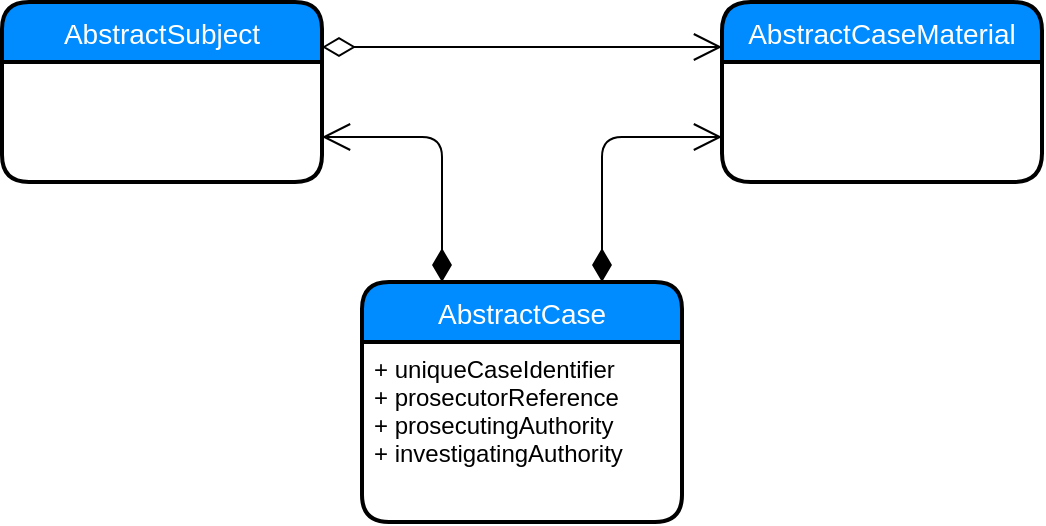 <mxfile version="10.6.7" type="github"><diagram id="oW9wlt0yLwZht-YPrqF4" name="Page-1"><mxGraphModel dx="1158" dy="758" grid="1" gridSize="10" guides="1" tooltips="1" connect="1" arrows="1" fold="1" page="1" pageScale="1" pageWidth="827" pageHeight="1169" math="0" shadow="0"><root><mxCell id="0"/><mxCell id="1" parent="0"/><mxCell id="5kVppYTkFtoZraNMEmQZ-1" value="AbstractCase" style="swimlane;childLayout=stackLayout;horizontal=1;startSize=30;horizontalStack=0;fillColor=#008cff;fontColor=#FFFFFF;rounded=1;fontSize=14;fontStyle=0;strokeWidth=2;resizeParent=0;resizeLast=1;shadow=0;dashed=0;align=center;" parent="1" vertex="1"><mxGeometry x="260" y="340" width="160" height="120" as="geometry"/></mxCell><mxCell id="5kVppYTkFtoZraNMEmQZ-2" value="+ uniqueCaseIdentifier&#xA;+ prosecutorReference&#xA;+ prosecutingAuthority&#xA;+ investigatingAuthority&#xA;" style="align=left;strokeColor=none;fillColor=none;spacingLeft=4;fontSize=12;verticalAlign=top;resizable=0;rotatable=0;part=1;" parent="5kVppYTkFtoZraNMEmQZ-1" vertex="1"><mxGeometry y="30" width="160" height="90" as="geometry"/></mxCell><mxCell id="5kVppYTkFtoZraNMEmQZ-4" value="AbstractCaseMaterial" style="swimlane;childLayout=stackLayout;horizontal=1;startSize=30;horizontalStack=0;fillColor=#008cff;fontColor=#FFFFFF;rounded=1;fontSize=14;fontStyle=0;strokeWidth=2;resizeParent=0;resizeLast=1;shadow=0;dashed=0;align=center;arcSize=16;" parent="1" vertex="1"><mxGeometry x="440" y="200" width="160" height="90" as="geometry"/></mxCell><mxCell id="5kVppYTkFtoZraNMEmQZ-6" value="" style="endArrow=open;html=1;endSize=12;startArrow=diamondThin;startSize=14;startFill=1;edgeStyle=orthogonalEdgeStyle;align=left;verticalAlign=bottom;exitX=0.75;exitY=0;exitDx=0;exitDy=0;entryX=0;entryY=0.75;entryDx=0;entryDy=0;" parent="1" source="5kVppYTkFtoZraNMEmQZ-1" target="5kVppYTkFtoZraNMEmQZ-4" edge="1"><mxGeometry x="-1" y="3" relative="1" as="geometry"><mxPoint x="410" y="280" as="sourcePoint"/><mxPoint x="570" y="280" as="targetPoint"/></mxGeometry></mxCell><mxCell id="R0PL9aDcn8yXvIT1K3TQ-1" value="AbstractSubject" style="swimlane;childLayout=stackLayout;horizontal=1;startSize=30;horizontalStack=0;fillColor=#008cff;fontColor=#FFFFFF;rounded=1;fontSize=14;fontStyle=0;strokeWidth=2;resizeParent=0;resizeLast=1;shadow=0;dashed=0;align=center;" vertex="1" parent="1"><mxGeometry x="80" y="200" width="160" height="90" as="geometry"/></mxCell><mxCell id="R0PL9aDcn8yXvIT1K3TQ-2" value="" style="endArrow=open;html=1;endSize=12;startArrow=diamondThin;startSize=14;startFill=1;edgeStyle=orthogonalEdgeStyle;align=left;verticalAlign=bottom;exitX=0.25;exitY=0;exitDx=0;exitDy=0;entryX=1;entryY=0.75;entryDx=0;entryDy=0;" edge="1" parent="1" source="5kVppYTkFtoZraNMEmQZ-1" target="R0PL9aDcn8yXvIT1K3TQ-1"><mxGeometry x="-1" y="3" relative="1" as="geometry"><mxPoint x="390" y="350" as="sourcePoint"/><mxPoint x="450" y="220" as="targetPoint"/></mxGeometry></mxCell><mxCell id="R0PL9aDcn8yXvIT1K3TQ-3" value="" style="endArrow=open;html=1;endSize=12;startArrow=diamondThin;startSize=14;startFill=0;edgeStyle=orthogonalEdgeStyle;align=left;verticalAlign=bottom;entryX=0;entryY=0.25;entryDx=0;entryDy=0;exitX=1;exitY=0.25;exitDx=0;exitDy=0;" edge="1" parent="1" source="R0PL9aDcn8yXvIT1K3TQ-1" target="5kVppYTkFtoZraNMEmQZ-4"><mxGeometry x="-1" y="3" relative="1" as="geometry"><mxPoint x="240" y="214" as="sourcePoint"/><mxPoint x="440" y="230" as="targetPoint"/></mxGeometry></mxCell></root></mxGraphModel></diagram></mxfile>